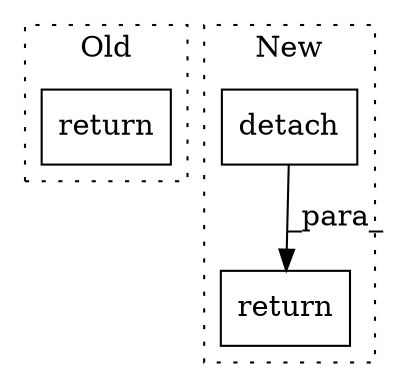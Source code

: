 digraph G {
subgraph cluster0 {
1 [label="return" a="41" s="8577" l="7" shape="box"];
label = "Old";
style="dotted";
}
subgraph cluster1 {
2 [label="detach" a="32" s="10074" l="8" shape="box"];
3 [label="return" a="41" s="10039" l="7" shape="box"];
label = "New";
style="dotted";
}
2 -> 3 [label="_para_"];
}